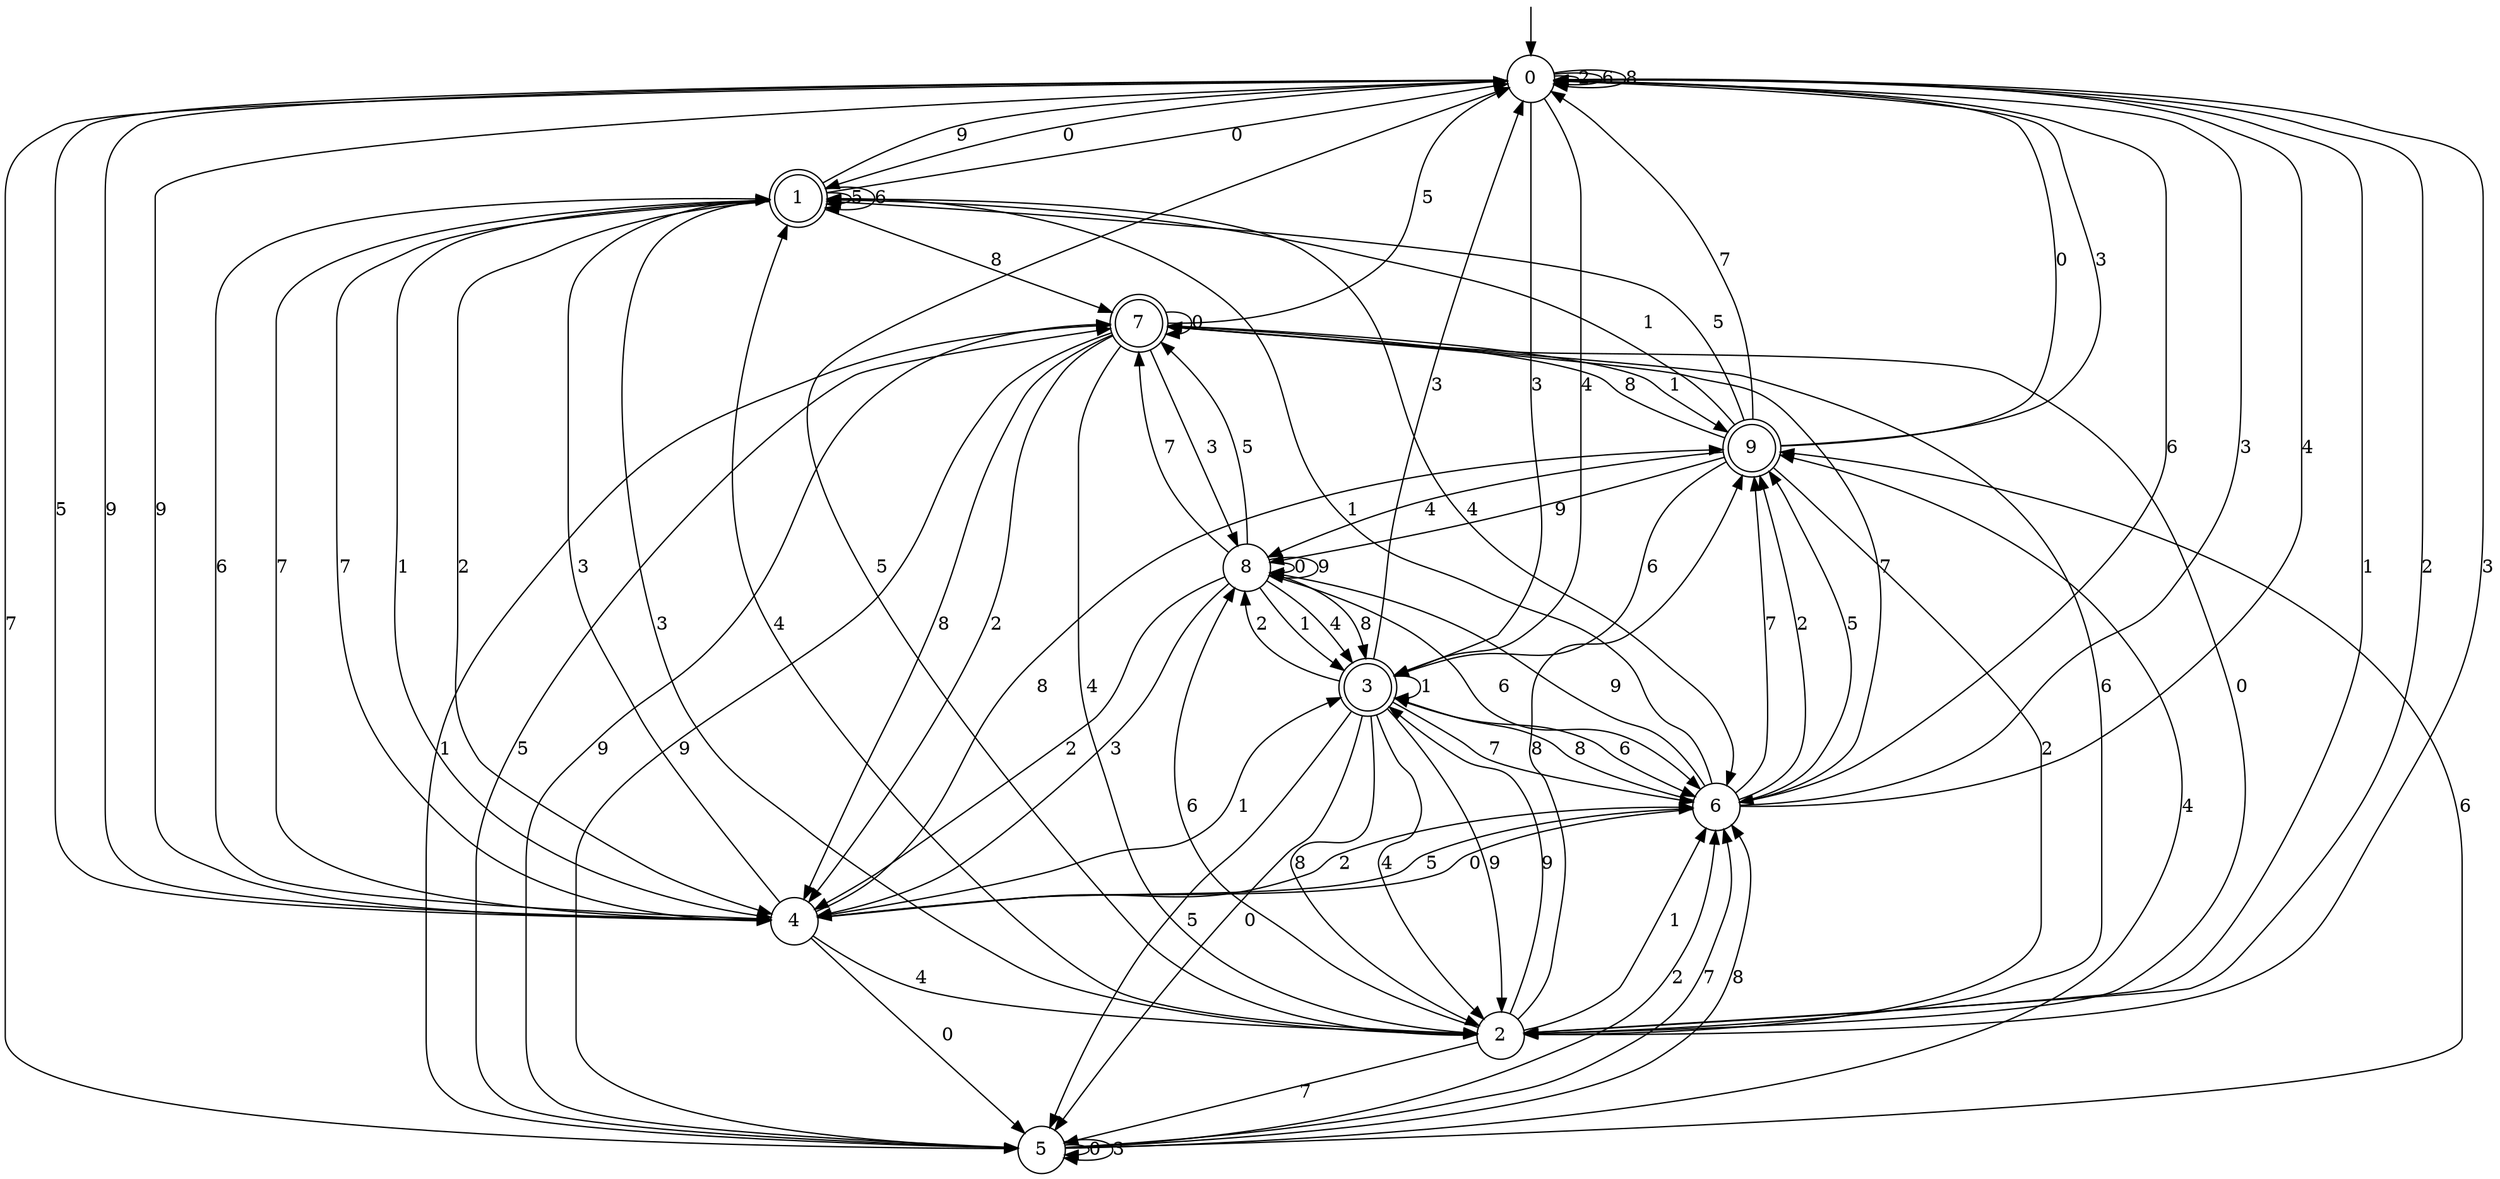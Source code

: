 digraph g {

	s0 [shape="circle" label="0"];
	s1 [shape="doublecircle" label="1"];
	s2 [shape="circle" label="2"];
	s3 [shape="doublecircle" label="3"];
	s4 [shape="circle" label="4"];
	s5 [shape="circle" label="5"];
	s6 [shape="circle" label="6"];
	s7 [shape="doublecircle" label="7"];
	s8 [shape="circle" label="8"];
	s9 [shape="doublecircle" label="9"];
	s0 -> s1 [label="0"];
	s0 -> s2 [label="1"];
	s0 -> s0 [label="2"];
	s0 -> s3 [label="3"];
	s0 -> s3 [label="4"];
	s0 -> s4 [label="5"];
	s0 -> s0 [label="6"];
	s0 -> s5 [label="7"];
	s0 -> s0 [label="8"];
	s0 -> s4 [label="9"];
	s1 -> s0 [label="0"];
	s1 -> s4 [label="1"];
	s1 -> s4 [label="2"];
	s1 -> s2 [label="3"];
	s1 -> s6 [label="4"];
	s1 -> s1 [label="5"];
	s1 -> s1 [label="6"];
	s1 -> s4 [label="7"];
	s1 -> s7 [label="8"];
	s1 -> s0 [label="9"];
	s2 -> s7 [label="0"];
	s2 -> s6 [label="1"];
	s2 -> s0 [label="2"];
	s2 -> s0 [label="3"];
	s2 -> s1 [label="4"];
	s2 -> s0 [label="5"];
	s2 -> s8 [label="6"];
	s2 -> s5 [label="7"];
	s2 -> s9 [label="8"];
	s2 -> s3 [label="9"];
	s3 -> s5 [label="0"];
	s3 -> s3 [label="1"];
	s3 -> s8 [label="2"];
	s3 -> s0 [label="3"];
	s3 -> s2 [label="4"];
	s3 -> s5 [label="5"];
	s3 -> s6 [label="6"];
	s3 -> s6 [label="7"];
	s3 -> s2 [label="8"];
	s3 -> s2 [label="9"];
	s4 -> s5 [label="0"];
	s4 -> s3 [label="1"];
	s4 -> s6 [label="2"];
	s4 -> s1 [label="3"];
	s4 -> s2 [label="4"];
	s4 -> s6 [label="5"];
	s4 -> s1 [label="6"];
	s4 -> s1 [label="7"];
	s4 -> s9 [label="8"];
	s4 -> s0 [label="9"];
	s5 -> s5 [label="0"];
	s5 -> s7 [label="1"];
	s5 -> s6 [label="2"];
	s5 -> s5 [label="3"];
	s5 -> s9 [label="4"];
	s5 -> s7 [label="5"];
	s5 -> s9 [label="6"];
	s5 -> s6 [label="7"];
	s5 -> s6 [label="8"];
	s5 -> s7 [label="9"];
	s6 -> s4 [label="0"];
	s6 -> s1 [label="1"];
	s6 -> s9 [label="2"];
	s6 -> s0 [label="3"];
	s6 -> s0 [label="4"];
	s6 -> s9 [label="5"];
	s6 -> s0 [label="6"];
	s6 -> s9 [label="7"];
	s6 -> s3 [label="8"];
	s6 -> s8 [label="9"];
	s7 -> s7 [label="0"];
	s7 -> s9 [label="1"];
	s7 -> s4 [label="2"];
	s7 -> s8 [label="3"];
	s7 -> s2 [label="4"];
	s7 -> s0 [label="5"];
	s7 -> s2 [label="6"];
	s7 -> s6 [label="7"];
	s7 -> s4 [label="8"];
	s7 -> s5 [label="9"];
	s8 -> s8 [label="0"];
	s8 -> s3 [label="1"];
	s8 -> s4 [label="2"];
	s8 -> s4 [label="3"];
	s8 -> s3 [label="4"];
	s8 -> s7 [label="5"];
	s8 -> s6 [label="6"];
	s8 -> s7 [label="7"];
	s8 -> s3 [label="8"];
	s8 -> s8 [label="9"];
	s9 -> s0 [label="0"];
	s9 -> s1 [label="1"];
	s9 -> s2 [label="2"];
	s9 -> s0 [label="3"];
	s9 -> s8 [label="4"];
	s9 -> s1 [label="5"];
	s9 -> s3 [label="6"];
	s9 -> s0 [label="7"];
	s9 -> s7 [label="8"];
	s9 -> s8 [label="9"];

__start0 [label="" shape="none" width="0" height="0"];
__start0 -> s0;

}
